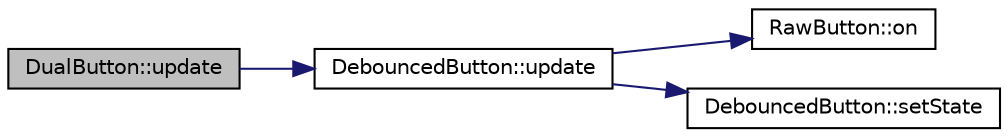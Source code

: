 digraph "DualButton::update"
{
  edge [fontname="Helvetica",fontsize="10",labelfontname="Helvetica",labelfontsize="10"];
  node [fontname="Helvetica",fontsize="10",shape=record];
  rankdir="LR";
  Node24 [label="DualButton::update",height=0.2,width=0.4,color="black", fillcolor="grey75", style="filled", fontcolor="black"];
  Node24 -> Node25 [color="midnightblue",fontsize="10",style="solid",fontname="Helvetica"];
  Node25 [label="DebouncedButton::update",height=0.2,width=0.4,color="black", fillcolor="white", style="filled",URL="$classDebouncedButton.html#a6df550e3af8195ab8374c86660abe6ae"];
  Node25 -> Node26 [color="midnightblue",fontsize="10",style="solid",fontname="Helvetica"];
  Node26 [label="RawButton::on",height=0.2,width=0.4,color="black", fillcolor="white", style="filled",URL="$classRawButton.html#aa1ff6ef2c4300d63eccc631bac61cd74"];
  Node25 -> Node27 [color="midnightblue",fontsize="10",style="solid",fontname="Helvetica"];
  Node27 [label="DebouncedButton::setState",height=0.2,width=0.4,color="black", fillcolor="white", style="filled",URL="$classDebouncedButton.html#a9b34291dcea290feac4502ef0692a732"];
}
